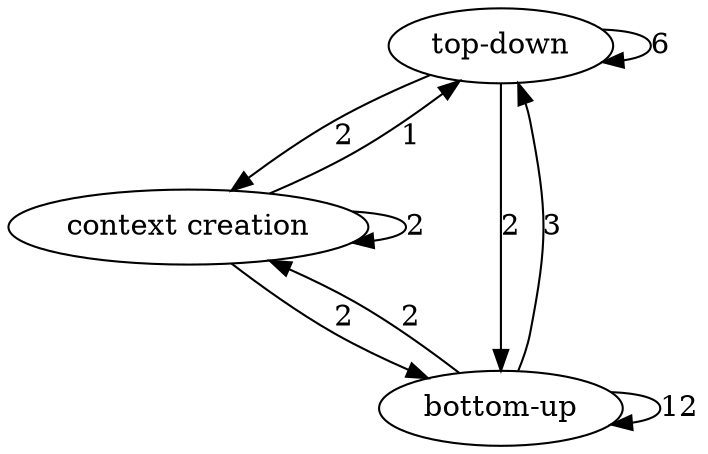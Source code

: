 digraph  {
"top-down";
"context creation";
"bottom-up";
"top-down" -> "top-down"  [weight=6, label=6];
"top-down" -> "context creation"  [weight=2, label=2];
"top-down" -> "bottom-up"  [weight=2, label=2];
"context creation" -> "top-down"  [weight=1, label=1];
"context creation" -> "context creation"  [weight=2, label=2];
"context creation" -> "bottom-up"  [weight=2, label=2];
"bottom-up" -> "top-down"  [weight=3, label=3];
"bottom-up" -> "context creation"  [weight=2, label=2];
"bottom-up" -> "bottom-up"  [weight=12, label=12];
}
